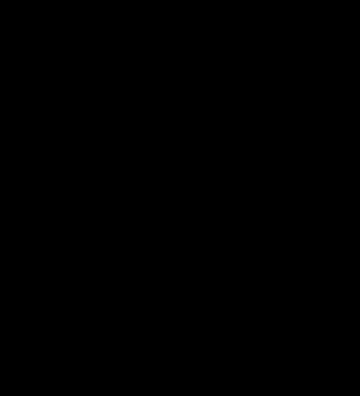 #
# multiplot thanks to overly complicated example at
# http://www.sciencetronics.com/greenphotons/?p=570
#

set terminal postscript eps color enhanced size 5,5.5 font "Times-Roman" 24
set output 'hit-rate-2.eps'

# the key is to calculate the position in screen coordinates, relative 
# to the entire plot size which was specified (in inches) in the 
# 'set terminal postscript' command.
#
# Here I reserve 0.5in at the bottom for the X tics and label, and make 
# each subplot 5/3 inches high with an 0.1in margin at the top.
#
l = 0.5 / 5
t1 = 5.4 / 5.5
b1 = (0.5 + 10.0/3.0)/5.5
t2 = b1 - 0.1/5.5
b2 = (0.5 + 5.0/3.0)/5.5
t3 = b2 - 0.1/5.5
b3 = 0.5/5.5

set xrange [-0.3:4.3]
set yrange [0:50]
set ytics 15

set multiplot layout 3,1

set lmargin 6
set rmargin 0.5

set tmargin at screen t1
set bmargin at screen b1

unset key
set xtics format ""
set label 1 'Trace 1' at 0, 10

plot \
 '-' title 'Original' with linespoints ps 2 lw 4, \
 '-' title 'Log Cache' with linespoints ps 2 lw 4

44.58   
44.51 
44.05 
43.37 
41.69 
#39.28 
e

44.58
44.304
43.147
41.27
39.147 
e


set tmargin at screen t2
set bmargin at screen b2

set ylabel 'Hit Rate (percent)' offset 1
set label 1 'Trace 2' at 0, 10

plot \
 '-' title 'Original' with linespoints ps 2 lw 4, \
 '-' title 'Log Cache' with linespoints ps 2 lw 4

40.919  
40.66 
39.74 
37.88 
35.24 
#32.40 
e

40.919 
39.99 
38.045 
35.063 
32.01 
e

unset ylabel
set xlabel 'Cache Size'
set tmargin at screen t3
set bmargin at screen b3

set xtics ('{/Symbol \245}' 0, '1GB' 1, '512MB' 2, '256MB' 3, \
    	  '128MB' 4, '64MB' 5)
set label 1 'Trace 3' at 0, 10
set key right 

plot \
 '-' title 'Original' with linespoints ps 2 lw 4, \
 '-' title 'Log Cache' with linespoints ps 2 lw 4

34.199  
33.62 
32.69 
28.08
25.49
e

34.199 
32.931 
30.346 
26.244 
23.077 
e

unset multiplot


